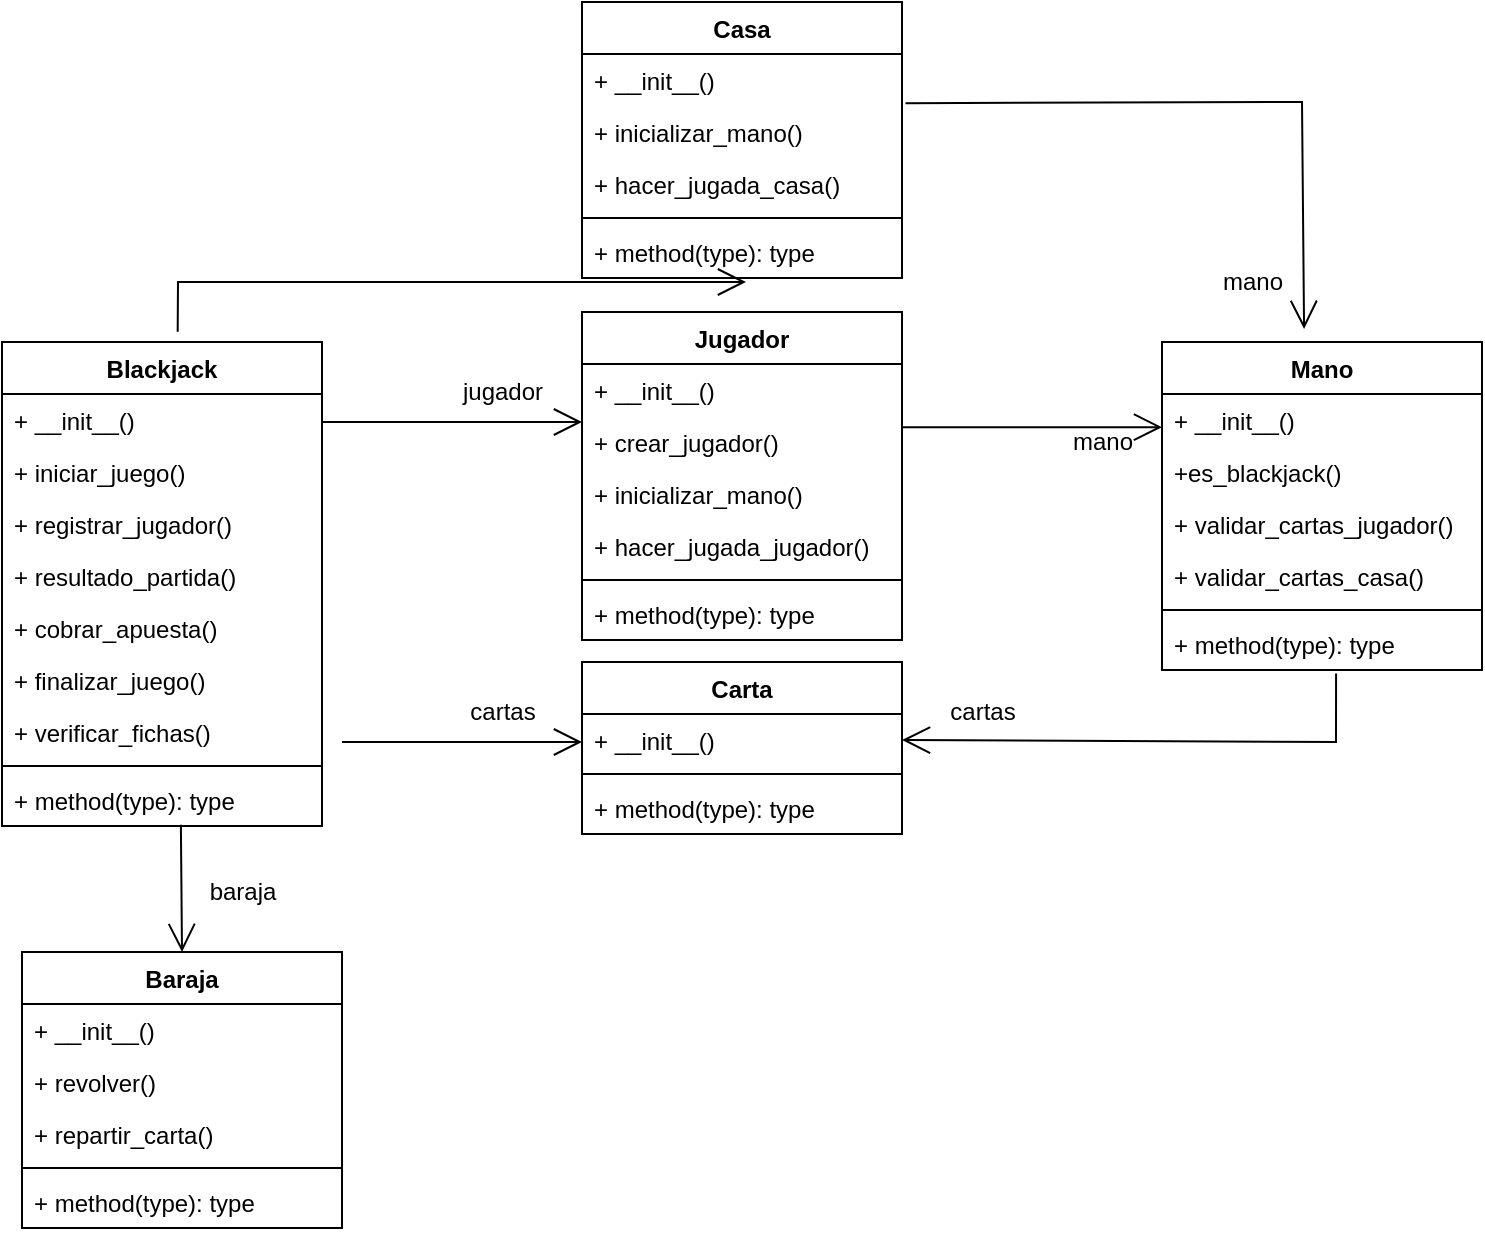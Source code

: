 <mxfile version="20.3.1" type="device"><diagram id="3b3_ZPJxifsPnj65WxgH" name="Page-1"><mxGraphModel dx="949" dy="517" grid="1" gridSize="10" guides="1" tooltips="1" connect="1" arrows="1" fold="1" page="1" pageScale="1" pageWidth="827" pageHeight="1169" math="0" shadow="0"><root><mxCell id="0"/><mxCell id="1" parent="0"/><mxCell id="2sVqcTyLbj-N9kgdUP2T-5" value="Casa" style="swimlane;fontStyle=1;align=center;verticalAlign=top;childLayout=stackLayout;horizontal=1;startSize=26;horizontalStack=0;resizeParent=1;resizeParentMax=0;resizeLast=0;collapsible=1;marginBottom=0;" vertex="1" parent="1"><mxGeometry x="320" y="110" width="160" height="138" as="geometry"/></mxCell><mxCell id="2sVqcTyLbj-N9kgdUP2T-6" value="+ __init__()" style="text;strokeColor=none;fillColor=none;align=left;verticalAlign=top;spacingLeft=4;spacingRight=4;overflow=hidden;rotatable=0;points=[[0,0.5],[1,0.5]];portConstraint=eastwest;" vertex="1" parent="2sVqcTyLbj-N9kgdUP2T-5"><mxGeometry y="26" width="160" height="26" as="geometry"/></mxCell><mxCell id="2sVqcTyLbj-N9kgdUP2T-29" value="+ inicializar_mano()&#10;" style="text;strokeColor=none;fillColor=none;align=left;verticalAlign=top;spacingLeft=4;spacingRight=4;overflow=hidden;rotatable=0;points=[[0,0.5],[1,0.5]];portConstraint=eastwest;" vertex="1" parent="2sVqcTyLbj-N9kgdUP2T-5"><mxGeometry y="52" width="160" height="26" as="geometry"/></mxCell><mxCell id="2sVqcTyLbj-N9kgdUP2T-48" value="+ hacer_jugada_casa()" style="text;strokeColor=none;fillColor=none;align=left;verticalAlign=top;spacingLeft=4;spacingRight=4;overflow=hidden;rotatable=0;points=[[0,0.5],[1,0.5]];portConstraint=eastwest;" vertex="1" parent="2sVqcTyLbj-N9kgdUP2T-5"><mxGeometry y="78" width="160" height="26" as="geometry"/></mxCell><mxCell id="2sVqcTyLbj-N9kgdUP2T-7" value="" style="line;strokeWidth=1;fillColor=none;align=left;verticalAlign=middle;spacingTop=-1;spacingLeft=3;spacingRight=3;rotatable=0;labelPosition=right;points=[];portConstraint=eastwest;strokeColor=inherit;" vertex="1" parent="2sVqcTyLbj-N9kgdUP2T-5"><mxGeometry y="104" width="160" height="8" as="geometry"/></mxCell><mxCell id="2sVqcTyLbj-N9kgdUP2T-8" value="+ method(type): type" style="text;strokeColor=none;fillColor=none;align=left;verticalAlign=top;spacingLeft=4;spacingRight=4;overflow=hidden;rotatable=0;points=[[0,0.5],[1,0.5]];portConstraint=eastwest;" vertex="1" parent="2sVqcTyLbj-N9kgdUP2T-5"><mxGeometry y="112" width="160" height="26" as="geometry"/></mxCell><mxCell id="2sVqcTyLbj-N9kgdUP2T-9" value="Mano" style="swimlane;fontStyle=1;align=center;verticalAlign=top;childLayout=stackLayout;horizontal=1;startSize=26;horizontalStack=0;resizeParent=1;resizeParentMax=0;resizeLast=0;collapsible=1;marginBottom=0;" vertex="1" parent="1"><mxGeometry x="610" y="280" width="160" height="164" as="geometry"/></mxCell><mxCell id="2sVqcTyLbj-N9kgdUP2T-10" value="+ __init__()&#10;" style="text;strokeColor=none;fillColor=none;align=left;verticalAlign=top;spacingLeft=4;spacingRight=4;overflow=hidden;rotatable=0;points=[[0,0.5],[1,0.5]];portConstraint=eastwest;" vertex="1" parent="2sVqcTyLbj-N9kgdUP2T-9"><mxGeometry y="26" width="160" height="26" as="geometry"/></mxCell><mxCell id="2sVqcTyLbj-N9kgdUP2T-49" value="+es_blackjack()" style="text;strokeColor=none;fillColor=none;align=left;verticalAlign=top;spacingLeft=4;spacingRight=4;overflow=hidden;rotatable=0;points=[[0,0.5],[1,0.5]];portConstraint=eastwest;" vertex="1" parent="2sVqcTyLbj-N9kgdUP2T-9"><mxGeometry y="52" width="160" height="26" as="geometry"/></mxCell><mxCell id="2sVqcTyLbj-N9kgdUP2T-50" value="+ validar_cartas_jugador()" style="text;strokeColor=none;fillColor=none;align=left;verticalAlign=top;spacingLeft=4;spacingRight=4;overflow=hidden;rotatable=0;points=[[0,0.5],[1,0.5]];portConstraint=eastwest;" vertex="1" parent="2sVqcTyLbj-N9kgdUP2T-9"><mxGeometry y="78" width="160" height="26" as="geometry"/></mxCell><mxCell id="2sVqcTyLbj-N9kgdUP2T-51" value="+ validar_cartas_casa()" style="text;strokeColor=none;fillColor=none;align=left;verticalAlign=top;spacingLeft=4;spacingRight=4;overflow=hidden;rotatable=0;points=[[0,0.5],[1,0.5]];portConstraint=eastwest;" vertex="1" parent="2sVqcTyLbj-N9kgdUP2T-9"><mxGeometry y="104" width="160" height="26" as="geometry"/></mxCell><mxCell id="2sVqcTyLbj-N9kgdUP2T-11" value="" style="line;strokeWidth=1;fillColor=none;align=left;verticalAlign=middle;spacingTop=-1;spacingLeft=3;spacingRight=3;rotatable=0;labelPosition=right;points=[];portConstraint=eastwest;strokeColor=inherit;" vertex="1" parent="2sVqcTyLbj-N9kgdUP2T-9"><mxGeometry y="130" width="160" height="8" as="geometry"/></mxCell><mxCell id="2sVqcTyLbj-N9kgdUP2T-12" value="+ method(type): type" style="text;strokeColor=none;fillColor=none;align=left;verticalAlign=top;spacingLeft=4;spacingRight=4;overflow=hidden;rotatable=0;points=[[0,0.5],[1,0.5]];portConstraint=eastwest;" vertex="1" parent="2sVqcTyLbj-N9kgdUP2T-9"><mxGeometry y="138" width="160" height="26" as="geometry"/></mxCell><mxCell id="2sVqcTyLbj-N9kgdUP2T-13" value="Jugador" style="swimlane;fontStyle=1;align=center;verticalAlign=top;childLayout=stackLayout;horizontal=1;startSize=26;horizontalStack=0;resizeParent=1;resizeParentMax=0;resizeLast=0;collapsible=1;marginBottom=0;" vertex="1" parent="1"><mxGeometry x="320" y="265" width="160" height="164" as="geometry"/></mxCell><mxCell id="2sVqcTyLbj-N9kgdUP2T-65" value="+ __init__()&#10;" style="text;strokeColor=none;fillColor=none;align=left;verticalAlign=top;spacingLeft=4;spacingRight=4;overflow=hidden;rotatable=0;points=[[0,0.5],[1,0.5]];portConstraint=eastwest;" vertex="1" parent="2sVqcTyLbj-N9kgdUP2T-13"><mxGeometry y="26" width="160" height="26" as="geometry"/></mxCell><mxCell id="2sVqcTyLbj-N9kgdUP2T-66" value="+ crear_jugador()" style="text;strokeColor=none;fillColor=none;align=left;verticalAlign=top;spacingLeft=4;spacingRight=4;overflow=hidden;rotatable=0;points=[[0,0.5],[1,0.5]];portConstraint=eastwest;" vertex="1" parent="2sVqcTyLbj-N9kgdUP2T-13"><mxGeometry y="52" width="160" height="26" as="geometry"/></mxCell><mxCell id="2sVqcTyLbj-N9kgdUP2T-67" value="+ inicializar_mano()" style="text;strokeColor=none;fillColor=none;align=left;verticalAlign=top;spacingLeft=4;spacingRight=4;overflow=hidden;rotatable=0;points=[[0,0.5],[1,0.5]];portConstraint=eastwest;" vertex="1" parent="2sVqcTyLbj-N9kgdUP2T-13"><mxGeometry y="78" width="160" height="26" as="geometry"/></mxCell><mxCell id="2sVqcTyLbj-N9kgdUP2T-14" value="+ hacer_jugada_jugador()" style="text;strokeColor=none;fillColor=none;align=left;verticalAlign=top;spacingLeft=4;spacingRight=4;overflow=hidden;rotatable=0;points=[[0,0.5],[1,0.5]];portConstraint=eastwest;" vertex="1" parent="2sVqcTyLbj-N9kgdUP2T-13"><mxGeometry y="104" width="160" height="26" as="geometry"/></mxCell><mxCell id="2sVqcTyLbj-N9kgdUP2T-15" value="" style="line;strokeWidth=1;fillColor=none;align=left;verticalAlign=middle;spacingTop=-1;spacingLeft=3;spacingRight=3;rotatable=0;labelPosition=right;points=[];portConstraint=eastwest;strokeColor=inherit;" vertex="1" parent="2sVqcTyLbj-N9kgdUP2T-13"><mxGeometry y="130" width="160" height="8" as="geometry"/></mxCell><mxCell id="2sVqcTyLbj-N9kgdUP2T-16" value="+ method(type): type" style="text;strokeColor=none;fillColor=none;align=left;verticalAlign=top;spacingLeft=4;spacingRight=4;overflow=hidden;rotatable=0;points=[[0,0.5],[1,0.5]];portConstraint=eastwest;" vertex="1" parent="2sVqcTyLbj-N9kgdUP2T-13"><mxGeometry y="138" width="160" height="26" as="geometry"/></mxCell><mxCell id="2sVqcTyLbj-N9kgdUP2T-17" value="Blackjack" style="swimlane;fontStyle=1;align=center;verticalAlign=top;childLayout=stackLayout;horizontal=1;startSize=26;horizontalStack=0;resizeParent=1;resizeParentMax=0;resizeLast=0;collapsible=1;marginBottom=0;" vertex="1" parent="1"><mxGeometry x="30" y="280" width="160" height="242" as="geometry"/></mxCell><mxCell id="2sVqcTyLbj-N9kgdUP2T-55" value="+ __init__()" style="text;strokeColor=none;fillColor=none;align=left;verticalAlign=top;spacingLeft=4;spacingRight=4;overflow=hidden;rotatable=0;points=[[0,0.5],[1,0.5]];portConstraint=eastwest;" vertex="1" parent="2sVqcTyLbj-N9kgdUP2T-17"><mxGeometry y="26" width="160" height="26" as="geometry"/></mxCell><mxCell id="2sVqcTyLbj-N9kgdUP2T-56" value="+ iniciar_juego()" style="text;strokeColor=none;fillColor=none;align=left;verticalAlign=top;spacingLeft=4;spacingRight=4;overflow=hidden;rotatable=0;points=[[0,0.5],[1,0.5]];portConstraint=eastwest;" vertex="1" parent="2sVqcTyLbj-N9kgdUP2T-17"><mxGeometry y="52" width="160" height="26" as="geometry"/></mxCell><mxCell id="2sVqcTyLbj-N9kgdUP2T-58" value="+ registrar_jugador()" style="text;strokeColor=none;fillColor=none;align=left;verticalAlign=top;spacingLeft=4;spacingRight=4;overflow=hidden;rotatable=0;points=[[0,0.5],[1,0.5]];portConstraint=eastwest;" vertex="1" parent="2sVqcTyLbj-N9kgdUP2T-17"><mxGeometry y="78" width="160" height="26" as="geometry"/></mxCell><mxCell id="2sVqcTyLbj-N9kgdUP2T-59" value="+ resultado_partida()" style="text;strokeColor=none;fillColor=none;align=left;verticalAlign=top;spacingLeft=4;spacingRight=4;overflow=hidden;rotatable=0;points=[[0,0.5],[1,0.5]];portConstraint=eastwest;" vertex="1" parent="2sVqcTyLbj-N9kgdUP2T-17"><mxGeometry y="104" width="160" height="26" as="geometry"/></mxCell><mxCell id="2sVqcTyLbj-N9kgdUP2T-60" value="+ cobrar_apuesta()" style="text;strokeColor=none;fillColor=none;align=left;verticalAlign=top;spacingLeft=4;spacingRight=4;overflow=hidden;rotatable=0;points=[[0,0.5],[1,0.5]];portConstraint=eastwest;" vertex="1" parent="2sVqcTyLbj-N9kgdUP2T-17"><mxGeometry y="130" width="160" height="26" as="geometry"/></mxCell><mxCell id="2sVqcTyLbj-N9kgdUP2T-61" value="+ finalizar_juego()" style="text;strokeColor=none;fillColor=none;align=left;verticalAlign=top;spacingLeft=4;spacingRight=4;overflow=hidden;rotatable=0;points=[[0,0.5],[1,0.5]];portConstraint=eastwest;" vertex="1" parent="2sVqcTyLbj-N9kgdUP2T-17"><mxGeometry y="156" width="160" height="26" as="geometry"/></mxCell><mxCell id="2sVqcTyLbj-N9kgdUP2T-57" value="+ verificar_fichas()" style="text;strokeColor=none;fillColor=none;align=left;verticalAlign=top;spacingLeft=4;spacingRight=4;overflow=hidden;rotatable=0;points=[[0,0.5],[1,0.5]];portConstraint=eastwest;" vertex="1" parent="2sVqcTyLbj-N9kgdUP2T-17"><mxGeometry y="182" width="160" height="26" as="geometry"/></mxCell><mxCell id="2sVqcTyLbj-N9kgdUP2T-19" value="" style="line;strokeWidth=1;fillColor=none;align=left;verticalAlign=middle;spacingTop=-1;spacingLeft=3;spacingRight=3;rotatable=0;labelPosition=right;points=[];portConstraint=eastwest;strokeColor=inherit;" vertex="1" parent="2sVqcTyLbj-N9kgdUP2T-17"><mxGeometry y="208" width="160" height="8" as="geometry"/></mxCell><mxCell id="2sVqcTyLbj-N9kgdUP2T-20" value="+ method(type): type" style="text;strokeColor=none;fillColor=none;align=left;verticalAlign=top;spacingLeft=4;spacingRight=4;overflow=hidden;rotatable=0;points=[[0,0.5],[1,0.5]];portConstraint=eastwest;" vertex="1" parent="2sVqcTyLbj-N9kgdUP2T-17"><mxGeometry y="216" width="160" height="26" as="geometry"/></mxCell><mxCell id="2sVqcTyLbj-N9kgdUP2T-21" value="Baraja" style="swimlane;fontStyle=1;align=center;verticalAlign=top;childLayout=stackLayout;horizontal=1;startSize=26;horizontalStack=0;resizeParent=1;resizeParentMax=0;resizeLast=0;collapsible=1;marginBottom=0;" vertex="1" parent="1"><mxGeometry x="40" y="585" width="160" height="138" as="geometry"/></mxCell><mxCell id="2sVqcTyLbj-N9kgdUP2T-53" value="+ __init__()&#10;" style="text;strokeColor=none;fillColor=none;align=left;verticalAlign=top;spacingLeft=4;spacingRight=4;overflow=hidden;rotatable=0;points=[[0,0.5],[1,0.5]];portConstraint=eastwest;" vertex="1" parent="2sVqcTyLbj-N9kgdUP2T-21"><mxGeometry y="26" width="160" height="26" as="geometry"/></mxCell><mxCell id="2sVqcTyLbj-N9kgdUP2T-54" value="+ revolver()" style="text;strokeColor=none;fillColor=none;align=left;verticalAlign=top;spacingLeft=4;spacingRight=4;overflow=hidden;rotatable=0;points=[[0,0.5],[1,0.5]];portConstraint=eastwest;" vertex="1" parent="2sVqcTyLbj-N9kgdUP2T-21"><mxGeometry y="52" width="160" height="26" as="geometry"/></mxCell><mxCell id="2sVqcTyLbj-N9kgdUP2T-22" value="+ repartir_carta()" style="text;strokeColor=none;fillColor=none;align=left;verticalAlign=top;spacingLeft=4;spacingRight=4;overflow=hidden;rotatable=0;points=[[0,0.5],[1,0.5]];portConstraint=eastwest;" vertex="1" parent="2sVqcTyLbj-N9kgdUP2T-21"><mxGeometry y="78" width="160" height="26" as="geometry"/></mxCell><mxCell id="2sVqcTyLbj-N9kgdUP2T-23" value="" style="line;strokeWidth=1;fillColor=none;align=left;verticalAlign=middle;spacingTop=-1;spacingLeft=3;spacingRight=3;rotatable=0;labelPosition=right;points=[];portConstraint=eastwest;strokeColor=inherit;" vertex="1" parent="2sVqcTyLbj-N9kgdUP2T-21"><mxGeometry y="104" width="160" height="8" as="geometry"/></mxCell><mxCell id="2sVqcTyLbj-N9kgdUP2T-24" value="+ method(type): type" style="text;strokeColor=none;fillColor=none;align=left;verticalAlign=top;spacingLeft=4;spacingRight=4;overflow=hidden;rotatable=0;points=[[0,0.5],[1,0.5]];portConstraint=eastwest;" vertex="1" parent="2sVqcTyLbj-N9kgdUP2T-21"><mxGeometry y="112" width="160" height="26" as="geometry"/></mxCell><mxCell id="2sVqcTyLbj-N9kgdUP2T-25" value="Carta" style="swimlane;fontStyle=1;align=center;verticalAlign=top;childLayout=stackLayout;horizontal=1;startSize=26;horizontalStack=0;resizeParent=1;resizeParentMax=0;resizeLast=0;collapsible=1;marginBottom=0;" vertex="1" parent="1"><mxGeometry x="320" y="440" width="160" height="86" as="geometry"/></mxCell><mxCell id="2sVqcTyLbj-N9kgdUP2T-26" value="+ __init__()" style="text;strokeColor=none;fillColor=none;align=left;verticalAlign=top;spacingLeft=4;spacingRight=4;overflow=hidden;rotatable=0;points=[[0,0.5],[1,0.5]];portConstraint=eastwest;" vertex="1" parent="2sVqcTyLbj-N9kgdUP2T-25"><mxGeometry y="26" width="160" height="26" as="geometry"/></mxCell><mxCell id="2sVqcTyLbj-N9kgdUP2T-27" value="" style="line;strokeWidth=1;fillColor=none;align=left;verticalAlign=middle;spacingTop=-1;spacingLeft=3;spacingRight=3;rotatable=0;labelPosition=right;points=[];portConstraint=eastwest;strokeColor=inherit;" vertex="1" parent="2sVqcTyLbj-N9kgdUP2T-25"><mxGeometry y="52" width="160" height="8" as="geometry"/></mxCell><mxCell id="2sVqcTyLbj-N9kgdUP2T-28" value="+ method(type): type" style="text;strokeColor=none;fillColor=none;align=left;verticalAlign=top;spacingLeft=4;spacingRight=4;overflow=hidden;rotatable=0;points=[[0,0.5],[1,0.5]];portConstraint=eastwest;" vertex="1" parent="2sVqcTyLbj-N9kgdUP2T-25"><mxGeometry y="60" width="160" height="26" as="geometry"/></mxCell><mxCell id="2sVqcTyLbj-N9kgdUP2T-35" value="" style="endArrow=open;endFill=1;endSize=12;html=1;rounded=0;entryX=0.444;entryY=-0.04;entryDx=0;entryDy=0;entryPerimeter=0;exitX=1.011;exitY=0.946;exitDx=0;exitDy=0;exitPerimeter=0;" edge="1" parent="1" source="2sVqcTyLbj-N9kgdUP2T-6" target="2sVqcTyLbj-N9kgdUP2T-9"><mxGeometry width="160" relative="1" as="geometry"><mxPoint x="680" y="162" as="sourcePoint"/><mxPoint x="680" y="252" as="targetPoint"/><Array as="points"><mxPoint x="680" y="160"/></Array></mxGeometry></mxCell><mxCell id="2sVqcTyLbj-N9kgdUP2T-36" value="" style="endArrow=open;endFill=1;endSize=12;html=1;rounded=0;" edge="1" parent="1"><mxGeometry width="160" relative="1" as="geometry"><mxPoint x="480" y="322.6" as="sourcePoint"/><mxPoint x="610" y="322.6" as="targetPoint"/></mxGeometry></mxCell><mxCell id="2sVqcTyLbj-N9kgdUP2T-37" value="" style="endArrow=open;endFill=1;endSize=12;html=1;rounded=0;" edge="1" parent="1"><mxGeometry width="160" relative="1" as="geometry"><mxPoint x="190" y="320" as="sourcePoint"/><mxPoint x="320" y="320" as="targetPoint"/></mxGeometry></mxCell><mxCell id="2sVqcTyLbj-N9kgdUP2T-38" value="" style="endArrow=open;endFill=1;endSize=12;html=1;rounded=0;exitX=0.549;exitY=-0.021;exitDx=0;exitDy=0;exitPerimeter=0;entryX=0.511;entryY=1.1;entryDx=0;entryDy=0;entryPerimeter=0;" edge="1" parent="1" source="2sVqcTyLbj-N9kgdUP2T-17" target="2sVqcTyLbj-N9kgdUP2T-8"><mxGeometry width="160" relative="1" as="geometry"><mxPoint x="90" y="240" as="sourcePoint"/><mxPoint x="400" y="240" as="targetPoint"/><Array as="points"><mxPoint x="118" y="250"/><mxPoint x="402" y="250"/></Array></mxGeometry></mxCell><mxCell id="2sVqcTyLbj-N9kgdUP2T-39" value="" style="endArrow=open;endFill=1;endSize=12;html=1;rounded=0;" edge="1" parent="1"><mxGeometry width="160" relative="1" as="geometry"><mxPoint x="200" y="480" as="sourcePoint"/><mxPoint x="320" y="480" as="targetPoint"/></mxGeometry></mxCell><mxCell id="2sVqcTyLbj-N9kgdUP2T-40" value="" style="endArrow=open;endFill=1;endSize=12;html=1;rounded=0;entryX=0.5;entryY=0;entryDx=0;entryDy=0;exitX=0.559;exitY=0.977;exitDx=0;exitDy=0;exitPerimeter=0;" edge="1" parent="1" source="2sVqcTyLbj-N9kgdUP2T-20" target="2sVqcTyLbj-N9kgdUP2T-21"><mxGeometry width="160" relative="1" as="geometry"><mxPoint x="120" y="530" as="sourcePoint"/><mxPoint x="240" y="370" as="targetPoint"/></mxGeometry></mxCell><mxCell id="2sVqcTyLbj-N9kgdUP2T-41" value="" style="endArrow=open;endFill=1;endSize=12;html=1;rounded=0;exitX=0.544;exitY=1.069;exitDx=0;exitDy=0;exitPerimeter=0;entryX=1;entryY=0.5;entryDx=0;entryDy=0;" edge="1" parent="1" source="2sVqcTyLbj-N9kgdUP2T-12" target="2sVqcTyLbj-N9kgdUP2T-26"><mxGeometry width="160" relative="1" as="geometry"><mxPoint x="680" y="400" as="sourcePoint"/><mxPoint x="697" y="540" as="targetPoint"/><Array as="points"><mxPoint x="697" y="480"/></Array></mxGeometry></mxCell><mxCell id="2sVqcTyLbj-N9kgdUP2T-42" value="mano" style="text;html=1;align=center;verticalAlign=middle;resizable=0;points=[];autosize=1;strokeColor=none;fillColor=none;" vertex="1" parent="1"><mxGeometry x="630" y="235" width="50" height="30" as="geometry"/></mxCell><mxCell id="2sVqcTyLbj-N9kgdUP2T-43" value="mano" style="text;html=1;align=center;verticalAlign=middle;resizable=0;points=[];autosize=1;strokeColor=none;fillColor=none;" vertex="1" parent="1"><mxGeometry x="555" y="315" width="50" height="30" as="geometry"/></mxCell><mxCell id="2sVqcTyLbj-N9kgdUP2T-44" value="cartas" style="text;html=1;align=center;verticalAlign=middle;resizable=0;points=[];autosize=1;strokeColor=none;fillColor=none;" vertex="1" parent="1"><mxGeometry x="490" y="450" width="60" height="30" as="geometry"/></mxCell><mxCell id="2sVqcTyLbj-N9kgdUP2T-45" value="cartas" style="text;html=1;align=center;verticalAlign=middle;resizable=0;points=[];autosize=1;strokeColor=none;fillColor=none;" vertex="1" parent="1"><mxGeometry x="250" y="450" width="60" height="30" as="geometry"/></mxCell><mxCell id="2sVqcTyLbj-N9kgdUP2T-46" value="baraja" style="text;html=1;align=center;verticalAlign=middle;resizable=0;points=[];autosize=1;strokeColor=none;fillColor=none;" vertex="1" parent="1"><mxGeometry x="120" y="540" width="60" height="30" as="geometry"/></mxCell><mxCell id="2sVqcTyLbj-N9kgdUP2T-47" value="jugador" style="text;html=1;align=center;verticalAlign=middle;resizable=0;points=[];autosize=1;strokeColor=none;fillColor=none;" vertex="1" parent="1"><mxGeometry x="250" y="290" width="60" height="30" as="geometry"/></mxCell></root></mxGraphModel></diagram></mxfile>